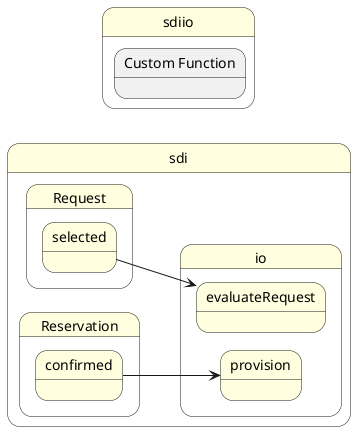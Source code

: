 @startuml
left to right direction


state "sdi" as sdi #lightyellow {
state "io" as sdiio #lightyellow {
}
}


state "sdiio" as pstatename #lightyellow {
    state "Custom Function" as iofunction {
    }
}

        state "sdi" as sdi #lightyellow {
state "io" as sdiio #lightyellow {
state "evaluaterequest" as sdiioevaluaterequest #lightyellow {
}
}
}


        state "sdi" as sdi #lightyellow {
state "io" as sdiio #lightyellow {
state "provision" as sdiioprovision #lightyellow {
}
}
}




        state "sdi" as sdi #lightyellow {
state "Request" as sdirequest #lightyellow {
state "selected" as sdirequestselected #lightyellow {
}
}
}

        
    state "sdi" as sdi #lightyellow {
state "io" as sdiio #lightyellow {
state "evaluateRequest" as sdiioevaluaterequest #lightyellow {
}
}
}

    sdirequestselected ---> sdiioevaluaterequest
  

        state "sdi" as sdi #lightyellow {
state "Reservation" as sdireservation #lightyellow {
state "confirmed" as sdireservationconfirmed #lightyellow {
}
}
}

        
    state "sdi" as sdi #lightyellow {
state "io" as sdiio #lightyellow {
state "provision" as sdiioprovision #lightyellow {
}
}
}

    sdireservationconfirmed ---> sdiioprovision
  



@enduml
